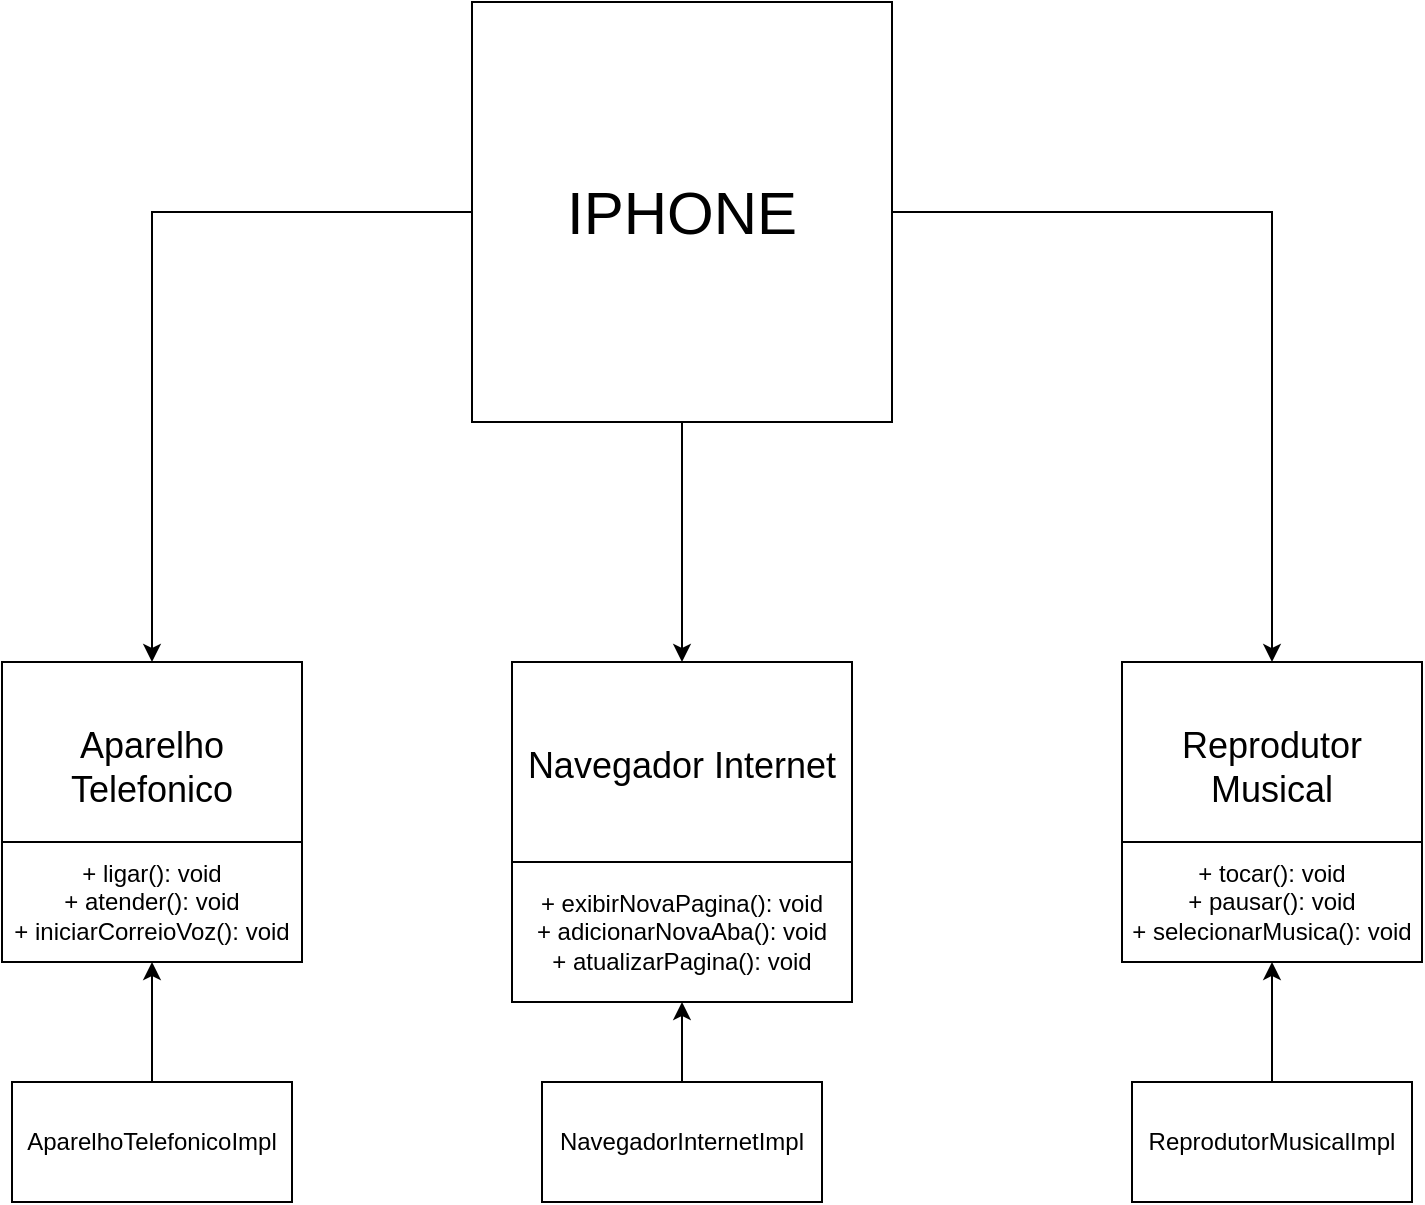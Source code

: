 <mxfile version="23.1.6" type="device">
  <diagram name="Página-1" id="73zxFw3uq6Hf-3sEQgJN">
    <mxGraphModel dx="1434" dy="746" grid="1" gridSize="10" guides="1" tooltips="1" connect="1" arrows="1" fold="1" page="1" pageScale="1" pageWidth="827" pageHeight="1169" math="0" shadow="0">
      <root>
        <mxCell id="0" />
        <mxCell id="1" parent="0" />
        <mxCell id="9KfOy0nab-cAZdmOdbw2-1" value="&lt;font style=&quot;font-size: 18px;&quot;&gt;Navegador Internet&lt;br&gt;&lt;br&gt;&lt;br&gt;&lt;br&gt;&lt;/font&gt;" style="whiteSpace=wrap;html=1;aspect=fixed;" vertex="1" parent="1">
          <mxGeometry x="285" y="370" width="170" height="170" as="geometry" />
        </mxCell>
        <mxCell id="9KfOy0nab-cAZdmOdbw2-3" value="&lt;font style=&quot;font-size: 18px;&quot;&gt;Aparelho Telefonico&lt;br&gt;&lt;br&gt;&lt;br&gt;&lt;/font&gt;" style="whiteSpace=wrap;html=1;aspect=fixed;" vertex="1" parent="1">
          <mxGeometry x="30" y="370" width="150" height="150" as="geometry" />
        </mxCell>
        <mxCell id="9KfOy0nab-cAZdmOdbw2-4" value="&lt;font style=&quot;font-size: 18px;&quot;&gt;Reprodutor Musical&lt;br&gt;&lt;br&gt;&lt;br&gt;&lt;/font&gt;" style="whiteSpace=wrap;html=1;aspect=fixed;" vertex="1" parent="1">
          <mxGeometry x="590" y="370" width="150" height="150" as="geometry" />
        </mxCell>
        <mxCell id="9KfOy0nab-cAZdmOdbw2-8" style="edgeStyle=orthogonalEdgeStyle;rounded=0;orthogonalLoop=1;jettySize=auto;html=1;entryX=0.5;entryY=1;entryDx=0;entryDy=0;" edge="1" parent="1" source="9KfOy0nab-cAZdmOdbw2-5" target="9KfOy0nab-cAZdmOdbw2-3">
          <mxGeometry relative="1" as="geometry" />
        </mxCell>
        <mxCell id="9KfOy0nab-cAZdmOdbw2-5" value="AparelhoTelefonicoImpl" style="rounded=0;whiteSpace=wrap;html=1;" vertex="1" parent="1">
          <mxGeometry x="35" y="580" width="140" height="60" as="geometry" />
        </mxCell>
        <mxCell id="9KfOy0nab-cAZdmOdbw2-9" style="edgeStyle=orthogonalEdgeStyle;rounded=0;orthogonalLoop=1;jettySize=auto;html=1;exitX=0.5;exitY=0;exitDx=0;exitDy=0;entryX=0.5;entryY=1;entryDx=0;entryDy=0;" edge="1" parent="1" source="9KfOy0nab-cAZdmOdbw2-6" target="9KfOy0nab-cAZdmOdbw2-1">
          <mxGeometry relative="1" as="geometry" />
        </mxCell>
        <mxCell id="9KfOy0nab-cAZdmOdbw2-6" value="NavegadorInternetImpl" style="rounded=0;whiteSpace=wrap;html=1;" vertex="1" parent="1">
          <mxGeometry x="300" y="580" width="140" height="60" as="geometry" />
        </mxCell>
        <mxCell id="9KfOy0nab-cAZdmOdbw2-10" style="edgeStyle=orthogonalEdgeStyle;rounded=0;orthogonalLoop=1;jettySize=auto;html=1;entryX=0.5;entryY=1;entryDx=0;entryDy=0;" edge="1" parent="1" source="9KfOy0nab-cAZdmOdbw2-7" target="9KfOy0nab-cAZdmOdbw2-4">
          <mxGeometry relative="1" as="geometry" />
        </mxCell>
        <mxCell id="9KfOy0nab-cAZdmOdbw2-7" value="ReprodutorMusicalImpl" style="rounded=0;whiteSpace=wrap;html=1;" vertex="1" parent="1">
          <mxGeometry x="595" y="580" width="140" height="60" as="geometry" />
        </mxCell>
        <mxCell id="9KfOy0nab-cAZdmOdbw2-11" value="+ ligar(): void&lt;br&gt;+ atender(): void&lt;br&gt;+ iniciarCorreioVoz(): void" style="rounded=0;whiteSpace=wrap;html=1;" vertex="1" parent="1">
          <mxGeometry x="30" y="460" width="150" height="60" as="geometry" />
        </mxCell>
        <mxCell id="9KfOy0nab-cAZdmOdbw2-12" value="+ exibirNovaPagina(): void&lt;br&gt;+&amp;nbsp;adicionarNovaAba(): void&lt;br&gt;+&amp;nbsp;atualizarPagina(): void" style="rounded=0;whiteSpace=wrap;html=1;" vertex="1" parent="1">
          <mxGeometry x="285" y="470" width="170" height="70" as="geometry" />
        </mxCell>
        <mxCell id="9KfOy0nab-cAZdmOdbw2-13" value="+ tocar(): void&lt;br&gt;+ pausar(): void&lt;br&gt;+&amp;nbsp;selecionarMusica(): void" style="rounded=0;whiteSpace=wrap;html=1;" vertex="1" parent="1">
          <mxGeometry x="590" y="460" width="150" height="60" as="geometry" />
        </mxCell>
        <mxCell id="9KfOy0nab-cAZdmOdbw2-15" style="edgeStyle=orthogonalEdgeStyle;rounded=0;orthogonalLoop=1;jettySize=auto;html=1;entryX=0.5;entryY=0;entryDx=0;entryDy=0;" edge="1" parent="1" source="9KfOy0nab-cAZdmOdbw2-14" target="9KfOy0nab-cAZdmOdbw2-3">
          <mxGeometry relative="1" as="geometry" />
        </mxCell>
        <mxCell id="9KfOy0nab-cAZdmOdbw2-16" style="edgeStyle=orthogonalEdgeStyle;rounded=0;orthogonalLoop=1;jettySize=auto;html=1;entryX=0.5;entryY=0;entryDx=0;entryDy=0;" edge="1" parent="1" source="9KfOy0nab-cAZdmOdbw2-14" target="9KfOy0nab-cAZdmOdbw2-1">
          <mxGeometry relative="1" as="geometry" />
        </mxCell>
        <mxCell id="9KfOy0nab-cAZdmOdbw2-17" style="edgeStyle=orthogonalEdgeStyle;rounded=0;orthogonalLoop=1;jettySize=auto;html=1;entryX=0.5;entryY=0;entryDx=0;entryDy=0;" edge="1" parent="1" source="9KfOy0nab-cAZdmOdbw2-14" target="9KfOy0nab-cAZdmOdbw2-4">
          <mxGeometry relative="1" as="geometry" />
        </mxCell>
        <mxCell id="9KfOy0nab-cAZdmOdbw2-14" value="&lt;font style=&quot;font-size: 30px;&quot;&gt;IPHONE&lt;/font&gt;" style="whiteSpace=wrap;html=1;aspect=fixed;" vertex="1" parent="1">
          <mxGeometry x="265" y="40" width="210" height="210" as="geometry" />
        </mxCell>
      </root>
    </mxGraphModel>
  </diagram>
</mxfile>
